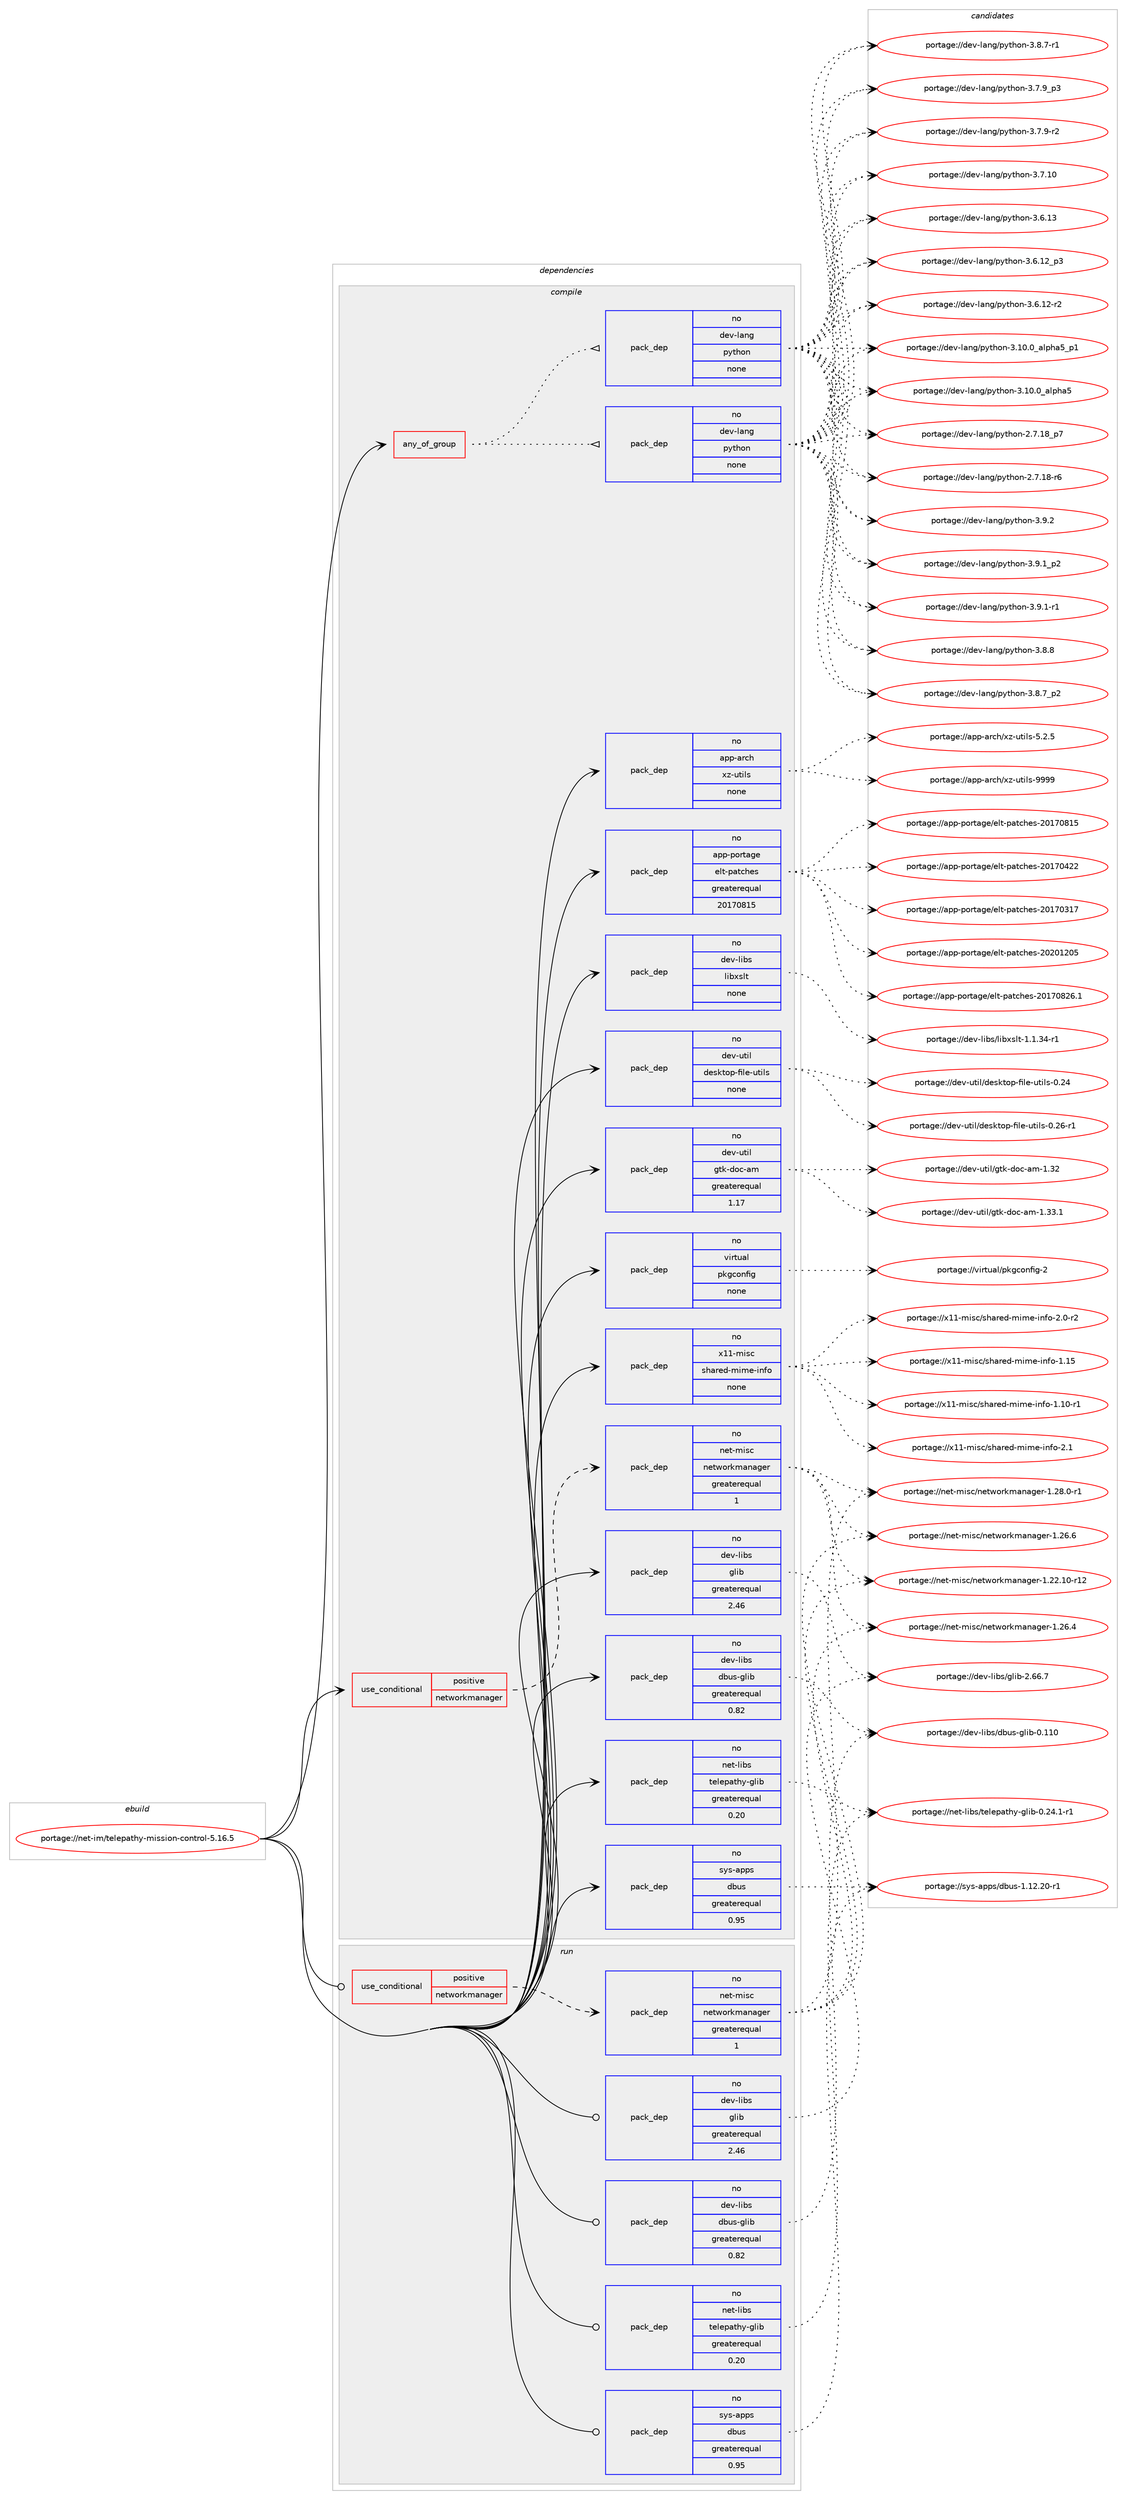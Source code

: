 digraph prolog {

# *************
# Graph options
# *************

newrank=true;
concentrate=true;
compound=true;
graph [rankdir=LR,fontname=Helvetica,fontsize=10,ranksep=1.5];#, ranksep=2.5, nodesep=0.2];
edge  [arrowhead=vee];
node  [fontname=Helvetica,fontsize=10];

# **********
# The ebuild
# **********

subgraph cluster_leftcol {
color=gray;
rank=same;
label=<<i>ebuild</i>>;
id [label="portage://net-im/telepathy-mission-control-5.16.5", color=red, width=4, href="../net-im/telepathy-mission-control-5.16.5.svg"];
}

# ****************
# The dependencies
# ****************

subgraph cluster_midcol {
color=gray;
label=<<i>dependencies</i>>;
subgraph cluster_compile {
fillcolor="#eeeeee";
style=filled;
label=<<i>compile</i>>;
subgraph any110 {
dependency10438 [label=<<TABLE BORDER="0" CELLBORDER="1" CELLSPACING="0" CELLPADDING="4"><TR><TD CELLPADDING="10">any_of_group</TD></TR></TABLE>>, shape=none, color=red];subgraph pack7575 {
dependency10439 [label=<<TABLE BORDER="0" CELLBORDER="1" CELLSPACING="0" CELLPADDING="4" WIDTH="220"><TR><TD ROWSPAN="6" CELLPADDING="30">pack_dep</TD></TR><TR><TD WIDTH="110">no</TD></TR><TR><TD>dev-lang</TD></TR><TR><TD>python</TD></TR><TR><TD>none</TD></TR><TR><TD></TD></TR></TABLE>>, shape=none, color=blue];
}
dependency10438:e -> dependency10439:w [weight=20,style="dotted",arrowhead="oinv"];
subgraph pack7576 {
dependency10440 [label=<<TABLE BORDER="0" CELLBORDER="1" CELLSPACING="0" CELLPADDING="4" WIDTH="220"><TR><TD ROWSPAN="6" CELLPADDING="30">pack_dep</TD></TR><TR><TD WIDTH="110">no</TD></TR><TR><TD>dev-lang</TD></TR><TR><TD>python</TD></TR><TR><TD>none</TD></TR><TR><TD></TD></TR></TABLE>>, shape=none, color=blue];
}
dependency10438:e -> dependency10440:w [weight=20,style="dotted",arrowhead="oinv"];
}
id:e -> dependency10438:w [weight=20,style="solid",arrowhead="vee"];
subgraph cond2734 {
dependency10441 [label=<<TABLE BORDER="0" CELLBORDER="1" CELLSPACING="0" CELLPADDING="4"><TR><TD ROWSPAN="3" CELLPADDING="10">use_conditional</TD></TR><TR><TD>positive</TD></TR><TR><TD>networkmanager</TD></TR></TABLE>>, shape=none, color=red];
subgraph pack7577 {
dependency10442 [label=<<TABLE BORDER="0" CELLBORDER="1" CELLSPACING="0" CELLPADDING="4" WIDTH="220"><TR><TD ROWSPAN="6" CELLPADDING="30">pack_dep</TD></TR><TR><TD WIDTH="110">no</TD></TR><TR><TD>net-misc</TD></TR><TR><TD>networkmanager</TD></TR><TR><TD>greaterequal</TD></TR><TR><TD>1</TD></TR></TABLE>>, shape=none, color=blue];
}
dependency10441:e -> dependency10442:w [weight=20,style="dashed",arrowhead="vee"];
}
id:e -> dependency10441:w [weight=20,style="solid",arrowhead="vee"];
subgraph pack7578 {
dependency10443 [label=<<TABLE BORDER="0" CELLBORDER="1" CELLSPACING="0" CELLPADDING="4" WIDTH="220"><TR><TD ROWSPAN="6" CELLPADDING="30">pack_dep</TD></TR><TR><TD WIDTH="110">no</TD></TR><TR><TD>app-arch</TD></TR><TR><TD>xz-utils</TD></TR><TR><TD>none</TD></TR><TR><TD></TD></TR></TABLE>>, shape=none, color=blue];
}
id:e -> dependency10443:w [weight=20,style="solid",arrowhead="vee"];
subgraph pack7579 {
dependency10444 [label=<<TABLE BORDER="0" CELLBORDER="1" CELLSPACING="0" CELLPADDING="4" WIDTH="220"><TR><TD ROWSPAN="6" CELLPADDING="30">pack_dep</TD></TR><TR><TD WIDTH="110">no</TD></TR><TR><TD>app-portage</TD></TR><TR><TD>elt-patches</TD></TR><TR><TD>greaterequal</TD></TR><TR><TD>20170815</TD></TR></TABLE>>, shape=none, color=blue];
}
id:e -> dependency10444:w [weight=20,style="solid",arrowhead="vee"];
subgraph pack7580 {
dependency10445 [label=<<TABLE BORDER="0" CELLBORDER="1" CELLSPACING="0" CELLPADDING="4" WIDTH="220"><TR><TD ROWSPAN="6" CELLPADDING="30">pack_dep</TD></TR><TR><TD WIDTH="110">no</TD></TR><TR><TD>dev-libs</TD></TR><TR><TD>dbus-glib</TD></TR><TR><TD>greaterequal</TD></TR><TR><TD>0.82</TD></TR></TABLE>>, shape=none, color=blue];
}
id:e -> dependency10445:w [weight=20,style="solid",arrowhead="vee"];
subgraph pack7581 {
dependency10446 [label=<<TABLE BORDER="0" CELLBORDER="1" CELLSPACING="0" CELLPADDING="4" WIDTH="220"><TR><TD ROWSPAN="6" CELLPADDING="30">pack_dep</TD></TR><TR><TD WIDTH="110">no</TD></TR><TR><TD>dev-libs</TD></TR><TR><TD>glib</TD></TR><TR><TD>greaterequal</TD></TR><TR><TD>2.46</TD></TR></TABLE>>, shape=none, color=blue];
}
id:e -> dependency10446:w [weight=20,style="solid",arrowhead="vee"];
subgraph pack7582 {
dependency10447 [label=<<TABLE BORDER="0" CELLBORDER="1" CELLSPACING="0" CELLPADDING="4" WIDTH="220"><TR><TD ROWSPAN="6" CELLPADDING="30">pack_dep</TD></TR><TR><TD WIDTH="110">no</TD></TR><TR><TD>dev-libs</TD></TR><TR><TD>libxslt</TD></TR><TR><TD>none</TD></TR><TR><TD></TD></TR></TABLE>>, shape=none, color=blue];
}
id:e -> dependency10447:w [weight=20,style="solid",arrowhead="vee"];
subgraph pack7583 {
dependency10448 [label=<<TABLE BORDER="0" CELLBORDER="1" CELLSPACING="0" CELLPADDING="4" WIDTH="220"><TR><TD ROWSPAN="6" CELLPADDING="30">pack_dep</TD></TR><TR><TD WIDTH="110">no</TD></TR><TR><TD>dev-util</TD></TR><TR><TD>desktop-file-utils</TD></TR><TR><TD>none</TD></TR><TR><TD></TD></TR></TABLE>>, shape=none, color=blue];
}
id:e -> dependency10448:w [weight=20,style="solid",arrowhead="vee"];
subgraph pack7584 {
dependency10449 [label=<<TABLE BORDER="0" CELLBORDER="1" CELLSPACING="0" CELLPADDING="4" WIDTH="220"><TR><TD ROWSPAN="6" CELLPADDING="30">pack_dep</TD></TR><TR><TD WIDTH="110">no</TD></TR><TR><TD>dev-util</TD></TR><TR><TD>gtk-doc-am</TD></TR><TR><TD>greaterequal</TD></TR><TR><TD>1.17</TD></TR></TABLE>>, shape=none, color=blue];
}
id:e -> dependency10449:w [weight=20,style="solid",arrowhead="vee"];
subgraph pack7585 {
dependency10450 [label=<<TABLE BORDER="0" CELLBORDER="1" CELLSPACING="0" CELLPADDING="4" WIDTH="220"><TR><TD ROWSPAN="6" CELLPADDING="30">pack_dep</TD></TR><TR><TD WIDTH="110">no</TD></TR><TR><TD>net-libs</TD></TR><TR><TD>telepathy-glib</TD></TR><TR><TD>greaterequal</TD></TR><TR><TD>0.20</TD></TR></TABLE>>, shape=none, color=blue];
}
id:e -> dependency10450:w [weight=20,style="solid",arrowhead="vee"];
subgraph pack7586 {
dependency10451 [label=<<TABLE BORDER="0" CELLBORDER="1" CELLSPACING="0" CELLPADDING="4" WIDTH="220"><TR><TD ROWSPAN="6" CELLPADDING="30">pack_dep</TD></TR><TR><TD WIDTH="110">no</TD></TR><TR><TD>sys-apps</TD></TR><TR><TD>dbus</TD></TR><TR><TD>greaterequal</TD></TR><TR><TD>0.95</TD></TR></TABLE>>, shape=none, color=blue];
}
id:e -> dependency10451:w [weight=20,style="solid",arrowhead="vee"];
subgraph pack7587 {
dependency10452 [label=<<TABLE BORDER="0" CELLBORDER="1" CELLSPACING="0" CELLPADDING="4" WIDTH="220"><TR><TD ROWSPAN="6" CELLPADDING="30">pack_dep</TD></TR><TR><TD WIDTH="110">no</TD></TR><TR><TD>virtual</TD></TR><TR><TD>pkgconfig</TD></TR><TR><TD>none</TD></TR><TR><TD></TD></TR></TABLE>>, shape=none, color=blue];
}
id:e -> dependency10452:w [weight=20,style="solid",arrowhead="vee"];
subgraph pack7588 {
dependency10453 [label=<<TABLE BORDER="0" CELLBORDER="1" CELLSPACING="0" CELLPADDING="4" WIDTH="220"><TR><TD ROWSPAN="6" CELLPADDING="30">pack_dep</TD></TR><TR><TD WIDTH="110">no</TD></TR><TR><TD>x11-misc</TD></TR><TR><TD>shared-mime-info</TD></TR><TR><TD>none</TD></TR><TR><TD></TD></TR></TABLE>>, shape=none, color=blue];
}
id:e -> dependency10453:w [weight=20,style="solid",arrowhead="vee"];
}
subgraph cluster_compileandrun {
fillcolor="#eeeeee";
style=filled;
label=<<i>compile and run</i>>;
}
subgraph cluster_run {
fillcolor="#eeeeee";
style=filled;
label=<<i>run</i>>;
subgraph cond2735 {
dependency10454 [label=<<TABLE BORDER="0" CELLBORDER="1" CELLSPACING="0" CELLPADDING="4"><TR><TD ROWSPAN="3" CELLPADDING="10">use_conditional</TD></TR><TR><TD>positive</TD></TR><TR><TD>networkmanager</TD></TR></TABLE>>, shape=none, color=red];
subgraph pack7589 {
dependency10455 [label=<<TABLE BORDER="0" CELLBORDER="1" CELLSPACING="0" CELLPADDING="4" WIDTH="220"><TR><TD ROWSPAN="6" CELLPADDING="30">pack_dep</TD></TR><TR><TD WIDTH="110">no</TD></TR><TR><TD>net-misc</TD></TR><TR><TD>networkmanager</TD></TR><TR><TD>greaterequal</TD></TR><TR><TD>1</TD></TR></TABLE>>, shape=none, color=blue];
}
dependency10454:e -> dependency10455:w [weight=20,style="dashed",arrowhead="vee"];
}
id:e -> dependency10454:w [weight=20,style="solid",arrowhead="odot"];
subgraph pack7590 {
dependency10456 [label=<<TABLE BORDER="0" CELLBORDER="1" CELLSPACING="0" CELLPADDING="4" WIDTH="220"><TR><TD ROWSPAN="6" CELLPADDING="30">pack_dep</TD></TR><TR><TD WIDTH="110">no</TD></TR><TR><TD>dev-libs</TD></TR><TR><TD>dbus-glib</TD></TR><TR><TD>greaterequal</TD></TR><TR><TD>0.82</TD></TR></TABLE>>, shape=none, color=blue];
}
id:e -> dependency10456:w [weight=20,style="solid",arrowhead="odot"];
subgraph pack7591 {
dependency10457 [label=<<TABLE BORDER="0" CELLBORDER="1" CELLSPACING="0" CELLPADDING="4" WIDTH="220"><TR><TD ROWSPAN="6" CELLPADDING="30">pack_dep</TD></TR><TR><TD WIDTH="110">no</TD></TR><TR><TD>dev-libs</TD></TR><TR><TD>glib</TD></TR><TR><TD>greaterequal</TD></TR><TR><TD>2.46</TD></TR></TABLE>>, shape=none, color=blue];
}
id:e -> dependency10457:w [weight=20,style="solid",arrowhead="odot"];
subgraph pack7592 {
dependency10458 [label=<<TABLE BORDER="0" CELLBORDER="1" CELLSPACING="0" CELLPADDING="4" WIDTH="220"><TR><TD ROWSPAN="6" CELLPADDING="30">pack_dep</TD></TR><TR><TD WIDTH="110">no</TD></TR><TR><TD>net-libs</TD></TR><TR><TD>telepathy-glib</TD></TR><TR><TD>greaterequal</TD></TR><TR><TD>0.20</TD></TR></TABLE>>, shape=none, color=blue];
}
id:e -> dependency10458:w [weight=20,style="solid",arrowhead="odot"];
subgraph pack7593 {
dependency10459 [label=<<TABLE BORDER="0" CELLBORDER="1" CELLSPACING="0" CELLPADDING="4" WIDTH="220"><TR><TD ROWSPAN="6" CELLPADDING="30">pack_dep</TD></TR><TR><TD WIDTH="110">no</TD></TR><TR><TD>sys-apps</TD></TR><TR><TD>dbus</TD></TR><TR><TD>greaterequal</TD></TR><TR><TD>0.95</TD></TR></TABLE>>, shape=none, color=blue];
}
id:e -> dependency10459:w [weight=20,style="solid",arrowhead="odot"];
}
}

# **************
# The candidates
# **************

subgraph cluster_choices {
rank=same;
color=gray;
label=<<i>candidates</i>>;

subgraph choice7575 {
color=black;
nodesep=1;
choice100101118451089711010347112121116104111110455146574650 [label="portage://dev-lang/python-3.9.2", color=red, width=4,href="../dev-lang/python-3.9.2.svg"];
choice1001011184510897110103471121211161041111104551465746499511250 [label="portage://dev-lang/python-3.9.1_p2", color=red, width=4,href="../dev-lang/python-3.9.1_p2.svg"];
choice1001011184510897110103471121211161041111104551465746494511449 [label="portage://dev-lang/python-3.9.1-r1", color=red, width=4,href="../dev-lang/python-3.9.1-r1.svg"];
choice100101118451089711010347112121116104111110455146564656 [label="portage://dev-lang/python-3.8.8", color=red, width=4,href="../dev-lang/python-3.8.8.svg"];
choice1001011184510897110103471121211161041111104551465646559511250 [label="portage://dev-lang/python-3.8.7_p2", color=red, width=4,href="../dev-lang/python-3.8.7_p2.svg"];
choice1001011184510897110103471121211161041111104551465646554511449 [label="portage://dev-lang/python-3.8.7-r1", color=red, width=4,href="../dev-lang/python-3.8.7-r1.svg"];
choice1001011184510897110103471121211161041111104551465546579511251 [label="portage://dev-lang/python-3.7.9_p3", color=red, width=4,href="../dev-lang/python-3.7.9_p3.svg"];
choice1001011184510897110103471121211161041111104551465546574511450 [label="portage://dev-lang/python-3.7.9-r2", color=red, width=4,href="../dev-lang/python-3.7.9-r2.svg"];
choice10010111845108971101034711212111610411111045514655464948 [label="portage://dev-lang/python-3.7.10", color=red, width=4,href="../dev-lang/python-3.7.10.svg"];
choice10010111845108971101034711212111610411111045514654464951 [label="portage://dev-lang/python-3.6.13", color=red, width=4,href="../dev-lang/python-3.6.13.svg"];
choice100101118451089711010347112121116104111110455146544649509511251 [label="portage://dev-lang/python-3.6.12_p3", color=red, width=4,href="../dev-lang/python-3.6.12_p3.svg"];
choice100101118451089711010347112121116104111110455146544649504511450 [label="portage://dev-lang/python-3.6.12-r2", color=red, width=4,href="../dev-lang/python-3.6.12-r2.svg"];
choice10010111845108971101034711212111610411111045514649484648959710811210497539511249 [label="portage://dev-lang/python-3.10.0_alpha5_p1", color=red, width=4,href="../dev-lang/python-3.10.0_alpha5_p1.svg"];
choice1001011184510897110103471121211161041111104551464948464895971081121049753 [label="portage://dev-lang/python-3.10.0_alpha5", color=red, width=4,href="../dev-lang/python-3.10.0_alpha5.svg"];
choice100101118451089711010347112121116104111110455046554649569511255 [label="portage://dev-lang/python-2.7.18_p7", color=red, width=4,href="../dev-lang/python-2.7.18_p7.svg"];
choice100101118451089711010347112121116104111110455046554649564511454 [label="portage://dev-lang/python-2.7.18-r6", color=red, width=4,href="../dev-lang/python-2.7.18-r6.svg"];
dependency10439:e -> choice100101118451089711010347112121116104111110455146574650:w [style=dotted,weight="100"];
dependency10439:e -> choice1001011184510897110103471121211161041111104551465746499511250:w [style=dotted,weight="100"];
dependency10439:e -> choice1001011184510897110103471121211161041111104551465746494511449:w [style=dotted,weight="100"];
dependency10439:e -> choice100101118451089711010347112121116104111110455146564656:w [style=dotted,weight="100"];
dependency10439:e -> choice1001011184510897110103471121211161041111104551465646559511250:w [style=dotted,weight="100"];
dependency10439:e -> choice1001011184510897110103471121211161041111104551465646554511449:w [style=dotted,weight="100"];
dependency10439:e -> choice1001011184510897110103471121211161041111104551465546579511251:w [style=dotted,weight="100"];
dependency10439:e -> choice1001011184510897110103471121211161041111104551465546574511450:w [style=dotted,weight="100"];
dependency10439:e -> choice10010111845108971101034711212111610411111045514655464948:w [style=dotted,weight="100"];
dependency10439:e -> choice10010111845108971101034711212111610411111045514654464951:w [style=dotted,weight="100"];
dependency10439:e -> choice100101118451089711010347112121116104111110455146544649509511251:w [style=dotted,weight="100"];
dependency10439:e -> choice100101118451089711010347112121116104111110455146544649504511450:w [style=dotted,weight="100"];
dependency10439:e -> choice10010111845108971101034711212111610411111045514649484648959710811210497539511249:w [style=dotted,weight="100"];
dependency10439:e -> choice1001011184510897110103471121211161041111104551464948464895971081121049753:w [style=dotted,weight="100"];
dependency10439:e -> choice100101118451089711010347112121116104111110455046554649569511255:w [style=dotted,weight="100"];
dependency10439:e -> choice100101118451089711010347112121116104111110455046554649564511454:w [style=dotted,weight="100"];
}
subgraph choice7576 {
color=black;
nodesep=1;
choice100101118451089711010347112121116104111110455146574650 [label="portage://dev-lang/python-3.9.2", color=red, width=4,href="../dev-lang/python-3.9.2.svg"];
choice1001011184510897110103471121211161041111104551465746499511250 [label="portage://dev-lang/python-3.9.1_p2", color=red, width=4,href="../dev-lang/python-3.9.1_p2.svg"];
choice1001011184510897110103471121211161041111104551465746494511449 [label="portage://dev-lang/python-3.9.1-r1", color=red, width=4,href="../dev-lang/python-3.9.1-r1.svg"];
choice100101118451089711010347112121116104111110455146564656 [label="portage://dev-lang/python-3.8.8", color=red, width=4,href="../dev-lang/python-3.8.8.svg"];
choice1001011184510897110103471121211161041111104551465646559511250 [label="portage://dev-lang/python-3.8.7_p2", color=red, width=4,href="../dev-lang/python-3.8.7_p2.svg"];
choice1001011184510897110103471121211161041111104551465646554511449 [label="portage://dev-lang/python-3.8.7-r1", color=red, width=4,href="../dev-lang/python-3.8.7-r1.svg"];
choice1001011184510897110103471121211161041111104551465546579511251 [label="portage://dev-lang/python-3.7.9_p3", color=red, width=4,href="../dev-lang/python-3.7.9_p3.svg"];
choice1001011184510897110103471121211161041111104551465546574511450 [label="portage://dev-lang/python-3.7.9-r2", color=red, width=4,href="../dev-lang/python-3.7.9-r2.svg"];
choice10010111845108971101034711212111610411111045514655464948 [label="portage://dev-lang/python-3.7.10", color=red, width=4,href="../dev-lang/python-3.7.10.svg"];
choice10010111845108971101034711212111610411111045514654464951 [label="portage://dev-lang/python-3.6.13", color=red, width=4,href="../dev-lang/python-3.6.13.svg"];
choice100101118451089711010347112121116104111110455146544649509511251 [label="portage://dev-lang/python-3.6.12_p3", color=red, width=4,href="../dev-lang/python-3.6.12_p3.svg"];
choice100101118451089711010347112121116104111110455146544649504511450 [label="portage://dev-lang/python-3.6.12-r2", color=red, width=4,href="../dev-lang/python-3.6.12-r2.svg"];
choice10010111845108971101034711212111610411111045514649484648959710811210497539511249 [label="portage://dev-lang/python-3.10.0_alpha5_p1", color=red, width=4,href="../dev-lang/python-3.10.0_alpha5_p1.svg"];
choice1001011184510897110103471121211161041111104551464948464895971081121049753 [label="portage://dev-lang/python-3.10.0_alpha5", color=red, width=4,href="../dev-lang/python-3.10.0_alpha5.svg"];
choice100101118451089711010347112121116104111110455046554649569511255 [label="portage://dev-lang/python-2.7.18_p7", color=red, width=4,href="../dev-lang/python-2.7.18_p7.svg"];
choice100101118451089711010347112121116104111110455046554649564511454 [label="portage://dev-lang/python-2.7.18-r6", color=red, width=4,href="../dev-lang/python-2.7.18-r6.svg"];
dependency10440:e -> choice100101118451089711010347112121116104111110455146574650:w [style=dotted,weight="100"];
dependency10440:e -> choice1001011184510897110103471121211161041111104551465746499511250:w [style=dotted,weight="100"];
dependency10440:e -> choice1001011184510897110103471121211161041111104551465746494511449:w [style=dotted,weight="100"];
dependency10440:e -> choice100101118451089711010347112121116104111110455146564656:w [style=dotted,weight="100"];
dependency10440:e -> choice1001011184510897110103471121211161041111104551465646559511250:w [style=dotted,weight="100"];
dependency10440:e -> choice1001011184510897110103471121211161041111104551465646554511449:w [style=dotted,weight="100"];
dependency10440:e -> choice1001011184510897110103471121211161041111104551465546579511251:w [style=dotted,weight="100"];
dependency10440:e -> choice1001011184510897110103471121211161041111104551465546574511450:w [style=dotted,weight="100"];
dependency10440:e -> choice10010111845108971101034711212111610411111045514655464948:w [style=dotted,weight="100"];
dependency10440:e -> choice10010111845108971101034711212111610411111045514654464951:w [style=dotted,weight="100"];
dependency10440:e -> choice100101118451089711010347112121116104111110455146544649509511251:w [style=dotted,weight="100"];
dependency10440:e -> choice100101118451089711010347112121116104111110455146544649504511450:w [style=dotted,weight="100"];
dependency10440:e -> choice10010111845108971101034711212111610411111045514649484648959710811210497539511249:w [style=dotted,weight="100"];
dependency10440:e -> choice1001011184510897110103471121211161041111104551464948464895971081121049753:w [style=dotted,weight="100"];
dependency10440:e -> choice100101118451089711010347112121116104111110455046554649569511255:w [style=dotted,weight="100"];
dependency10440:e -> choice100101118451089711010347112121116104111110455046554649564511454:w [style=dotted,weight="100"];
}
subgraph choice7577 {
color=black;
nodesep=1;
choice1101011164510910511599471101011161191111141071099711097103101114454946505646484511449 [label="portage://net-misc/networkmanager-1.28.0-r1", color=red, width=4,href="../net-misc/networkmanager-1.28.0-r1.svg"];
choice110101116451091051159947110101116119111114107109971109710310111445494650544654 [label="portage://net-misc/networkmanager-1.26.6", color=red, width=4,href="../net-misc/networkmanager-1.26.6.svg"];
choice110101116451091051159947110101116119111114107109971109710310111445494650544652 [label="portage://net-misc/networkmanager-1.26.4", color=red, width=4,href="../net-misc/networkmanager-1.26.4.svg"];
choice11010111645109105115994711010111611911111410710997110971031011144549465050464948451144950 [label="portage://net-misc/networkmanager-1.22.10-r12", color=red, width=4,href="../net-misc/networkmanager-1.22.10-r12.svg"];
dependency10442:e -> choice1101011164510910511599471101011161191111141071099711097103101114454946505646484511449:w [style=dotted,weight="100"];
dependency10442:e -> choice110101116451091051159947110101116119111114107109971109710310111445494650544654:w [style=dotted,weight="100"];
dependency10442:e -> choice110101116451091051159947110101116119111114107109971109710310111445494650544652:w [style=dotted,weight="100"];
dependency10442:e -> choice11010111645109105115994711010111611911111410710997110971031011144549465050464948451144950:w [style=dotted,weight="100"];
}
subgraph choice7578 {
color=black;
nodesep=1;
choice9711211245971149910447120122451171161051081154557575757 [label="portage://app-arch/xz-utils-9999", color=red, width=4,href="../app-arch/xz-utils-9999.svg"];
choice971121124597114991044712012245117116105108115455346504653 [label="portage://app-arch/xz-utils-5.2.5", color=red, width=4,href="../app-arch/xz-utils-5.2.5.svg"];
dependency10443:e -> choice9711211245971149910447120122451171161051081154557575757:w [style=dotted,weight="100"];
dependency10443:e -> choice971121124597114991044712012245117116105108115455346504653:w [style=dotted,weight="100"];
}
subgraph choice7579 {
color=black;
nodesep=1;
choice97112112451121111141169710310147101108116451129711699104101115455048504849504853 [label="portage://app-portage/elt-patches-20201205", color=red, width=4,href="../app-portage/elt-patches-20201205.svg"];
choice971121124511211111411697103101471011081164511297116991041011154550484955485650544649 [label="portage://app-portage/elt-patches-20170826.1", color=red, width=4,href="../app-portage/elt-patches-20170826.1.svg"];
choice97112112451121111141169710310147101108116451129711699104101115455048495548564953 [label="portage://app-portage/elt-patches-20170815", color=red, width=4,href="../app-portage/elt-patches-20170815.svg"];
choice97112112451121111141169710310147101108116451129711699104101115455048495548525050 [label="portage://app-portage/elt-patches-20170422", color=red, width=4,href="../app-portage/elt-patches-20170422.svg"];
choice97112112451121111141169710310147101108116451129711699104101115455048495548514955 [label="portage://app-portage/elt-patches-20170317", color=red, width=4,href="../app-portage/elt-patches-20170317.svg"];
dependency10444:e -> choice97112112451121111141169710310147101108116451129711699104101115455048504849504853:w [style=dotted,weight="100"];
dependency10444:e -> choice971121124511211111411697103101471011081164511297116991041011154550484955485650544649:w [style=dotted,weight="100"];
dependency10444:e -> choice97112112451121111141169710310147101108116451129711699104101115455048495548564953:w [style=dotted,weight="100"];
dependency10444:e -> choice97112112451121111141169710310147101108116451129711699104101115455048495548525050:w [style=dotted,weight="100"];
dependency10444:e -> choice97112112451121111141169710310147101108116451129711699104101115455048495548514955:w [style=dotted,weight="100"];
}
subgraph choice7580 {
color=black;
nodesep=1;
choice100101118451081059811547100981171154510310810598454846494948 [label="portage://dev-libs/dbus-glib-0.110", color=red, width=4,href="../dev-libs/dbus-glib-0.110.svg"];
dependency10445:e -> choice100101118451081059811547100981171154510310810598454846494948:w [style=dotted,weight="100"];
}
subgraph choice7581 {
color=black;
nodesep=1;
choice1001011184510810598115471031081059845504654544655 [label="portage://dev-libs/glib-2.66.7", color=red, width=4,href="../dev-libs/glib-2.66.7.svg"];
dependency10446:e -> choice1001011184510810598115471031081059845504654544655:w [style=dotted,weight="100"];
}
subgraph choice7582 {
color=black;
nodesep=1;
choice10010111845108105981154710810598120115108116454946494651524511449 [label="portage://dev-libs/libxslt-1.1.34-r1", color=red, width=4,href="../dev-libs/libxslt-1.1.34-r1.svg"];
dependency10447:e -> choice10010111845108105981154710810598120115108116454946494651524511449:w [style=dotted,weight="100"];
}
subgraph choice7583 {
color=black;
nodesep=1;
choice1001011184511711610510847100101115107116111112451021051081014511711610510811545484650544511449 [label="portage://dev-util/desktop-file-utils-0.26-r1", color=red, width=4,href="../dev-util/desktop-file-utils-0.26-r1.svg"];
choice100101118451171161051084710010111510711611111245102105108101451171161051081154548465052 [label="portage://dev-util/desktop-file-utils-0.24", color=red, width=4,href="../dev-util/desktop-file-utils-0.24.svg"];
dependency10448:e -> choice1001011184511711610510847100101115107116111112451021051081014511711610510811545484650544511449:w [style=dotted,weight="100"];
dependency10448:e -> choice100101118451171161051084710010111510711611111245102105108101451171161051081154548465052:w [style=dotted,weight="100"];
}
subgraph choice7584 {
color=black;
nodesep=1;
choice10010111845117116105108471031161074510011199459710945494651514649 [label="portage://dev-util/gtk-doc-am-1.33.1", color=red, width=4,href="../dev-util/gtk-doc-am-1.33.1.svg"];
choice1001011184511711610510847103116107451001119945971094549465150 [label="portage://dev-util/gtk-doc-am-1.32", color=red, width=4,href="../dev-util/gtk-doc-am-1.32.svg"];
dependency10449:e -> choice10010111845117116105108471031161074510011199459710945494651514649:w [style=dotted,weight="100"];
dependency10449:e -> choice1001011184511711610510847103116107451001119945971094549465150:w [style=dotted,weight="100"];
}
subgraph choice7585 {
color=black;
nodesep=1;
choice110101116451081059811547116101108101112971161041214510310810598454846505246494511449 [label="portage://net-libs/telepathy-glib-0.24.1-r1", color=red, width=4,href="../net-libs/telepathy-glib-0.24.1-r1.svg"];
dependency10450:e -> choice110101116451081059811547116101108101112971161041214510310810598454846505246494511449:w [style=dotted,weight="100"];
}
subgraph choice7586 {
color=black;
nodesep=1;
choice1151211154597112112115471009811711545494649504650484511449 [label="portage://sys-apps/dbus-1.12.20-r1", color=red, width=4,href="../sys-apps/dbus-1.12.20-r1.svg"];
dependency10451:e -> choice1151211154597112112115471009811711545494649504650484511449:w [style=dotted,weight="100"];
}
subgraph choice7587 {
color=black;
nodesep=1;
choice1181051141161179710847112107103991111101021051034550 [label="portage://virtual/pkgconfig-2", color=red, width=4,href="../virtual/pkgconfig-2.svg"];
dependency10452:e -> choice1181051141161179710847112107103991111101021051034550:w [style=dotted,weight="100"];
}
subgraph choice7588 {
color=black;
nodesep=1;
choice120494945109105115994711510497114101100451091051091014510511010211145504649 [label="portage://x11-misc/shared-mime-info-2.1", color=red, width=4,href="../x11-misc/shared-mime-info-2.1.svg"];
choice1204949451091051159947115104971141011004510910510910145105110102111455046484511450 [label="portage://x11-misc/shared-mime-info-2.0-r2", color=red, width=4,href="../x11-misc/shared-mime-info-2.0-r2.svg"];
choice12049494510910511599471151049711410110045109105109101451051101021114549464953 [label="portage://x11-misc/shared-mime-info-1.15", color=red, width=4,href="../x11-misc/shared-mime-info-1.15.svg"];
choice120494945109105115994711510497114101100451091051091014510511010211145494649484511449 [label="portage://x11-misc/shared-mime-info-1.10-r1", color=red, width=4,href="../x11-misc/shared-mime-info-1.10-r1.svg"];
dependency10453:e -> choice120494945109105115994711510497114101100451091051091014510511010211145504649:w [style=dotted,weight="100"];
dependency10453:e -> choice1204949451091051159947115104971141011004510910510910145105110102111455046484511450:w [style=dotted,weight="100"];
dependency10453:e -> choice12049494510910511599471151049711410110045109105109101451051101021114549464953:w [style=dotted,weight="100"];
dependency10453:e -> choice120494945109105115994711510497114101100451091051091014510511010211145494649484511449:w [style=dotted,weight="100"];
}
subgraph choice7589 {
color=black;
nodesep=1;
choice1101011164510910511599471101011161191111141071099711097103101114454946505646484511449 [label="portage://net-misc/networkmanager-1.28.0-r1", color=red, width=4,href="../net-misc/networkmanager-1.28.0-r1.svg"];
choice110101116451091051159947110101116119111114107109971109710310111445494650544654 [label="portage://net-misc/networkmanager-1.26.6", color=red, width=4,href="../net-misc/networkmanager-1.26.6.svg"];
choice110101116451091051159947110101116119111114107109971109710310111445494650544652 [label="portage://net-misc/networkmanager-1.26.4", color=red, width=4,href="../net-misc/networkmanager-1.26.4.svg"];
choice11010111645109105115994711010111611911111410710997110971031011144549465050464948451144950 [label="portage://net-misc/networkmanager-1.22.10-r12", color=red, width=4,href="../net-misc/networkmanager-1.22.10-r12.svg"];
dependency10455:e -> choice1101011164510910511599471101011161191111141071099711097103101114454946505646484511449:w [style=dotted,weight="100"];
dependency10455:e -> choice110101116451091051159947110101116119111114107109971109710310111445494650544654:w [style=dotted,weight="100"];
dependency10455:e -> choice110101116451091051159947110101116119111114107109971109710310111445494650544652:w [style=dotted,weight="100"];
dependency10455:e -> choice11010111645109105115994711010111611911111410710997110971031011144549465050464948451144950:w [style=dotted,weight="100"];
}
subgraph choice7590 {
color=black;
nodesep=1;
choice100101118451081059811547100981171154510310810598454846494948 [label="portage://dev-libs/dbus-glib-0.110", color=red, width=4,href="../dev-libs/dbus-glib-0.110.svg"];
dependency10456:e -> choice100101118451081059811547100981171154510310810598454846494948:w [style=dotted,weight="100"];
}
subgraph choice7591 {
color=black;
nodesep=1;
choice1001011184510810598115471031081059845504654544655 [label="portage://dev-libs/glib-2.66.7", color=red, width=4,href="../dev-libs/glib-2.66.7.svg"];
dependency10457:e -> choice1001011184510810598115471031081059845504654544655:w [style=dotted,weight="100"];
}
subgraph choice7592 {
color=black;
nodesep=1;
choice110101116451081059811547116101108101112971161041214510310810598454846505246494511449 [label="portage://net-libs/telepathy-glib-0.24.1-r1", color=red, width=4,href="../net-libs/telepathy-glib-0.24.1-r1.svg"];
dependency10458:e -> choice110101116451081059811547116101108101112971161041214510310810598454846505246494511449:w [style=dotted,weight="100"];
}
subgraph choice7593 {
color=black;
nodesep=1;
choice1151211154597112112115471009811711545494649504650484511449 [label="portage://sys-apps/dbus-1.12.20-r1", color=red, width=4,href="../sys-apps/dbus-1.12.20-r1.svg"];
dependency10459:e -> choice1151211154597112112115471009811711545494649504650484511449:w [style=dotted,weight="100"];
}
}

}
